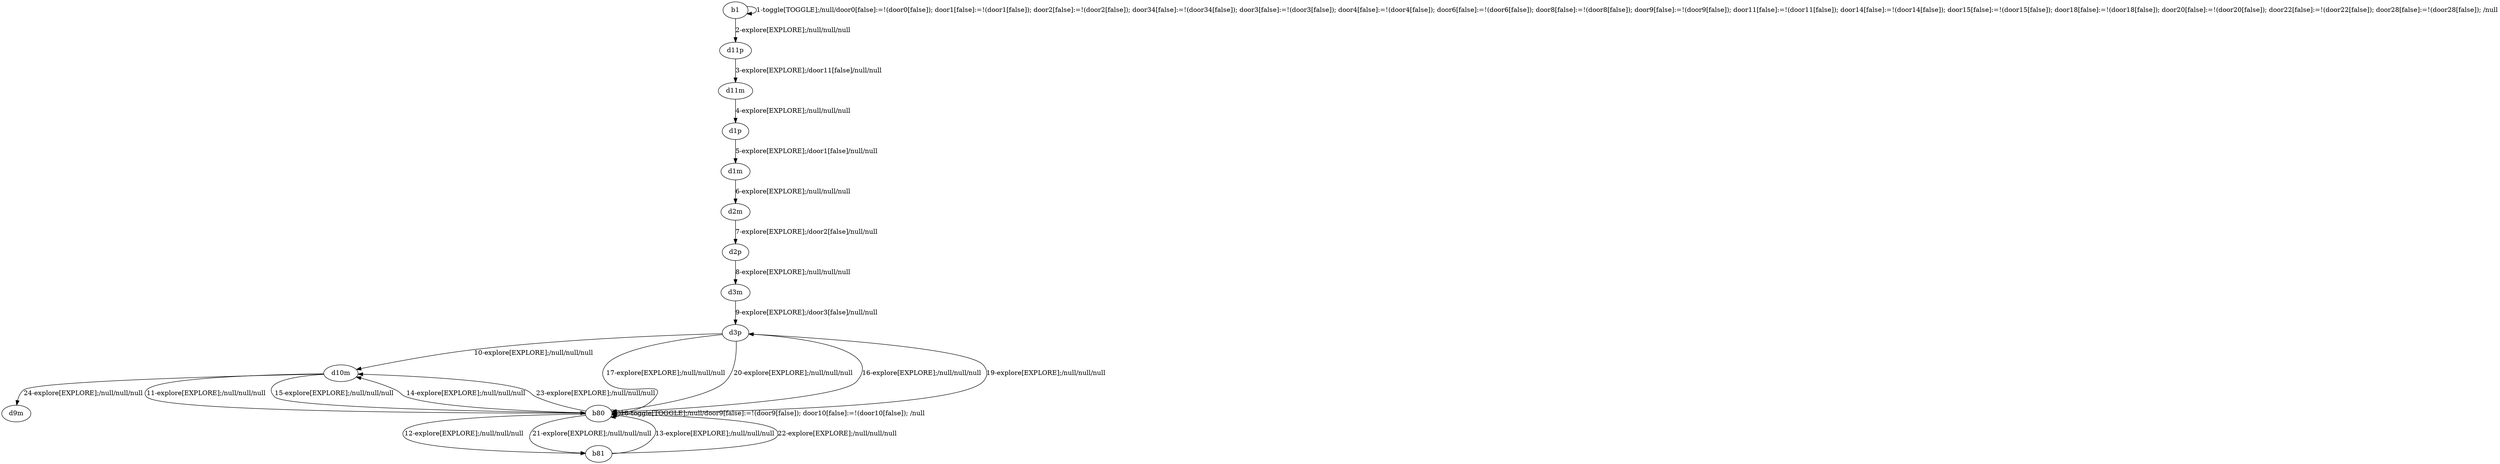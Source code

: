 # Total number of goals covered by this test: 2
# b80 --> b80
# b80 --> d3p

digraph g {
"b1" -> "b1" [label = "1-toggle[TOGGLE];/null/door0[false]:=!(door0[false]); door1[false]:=!(door1[false]); door2[false]:=!(door2[false]); door34[false]:=!(door34[false]); door3[false]:=!(door3[false]); door4[false]:=!(door4[false]); door6[false]:=!(door6[false]); door8[false]:=!(door8[false]); door9[false]:=!(door9[false]); door11[false]:=!(door11[false]); door14[false]:=!(door14[false]); door15[false]:=!(door15[false]); door18[false]:=!(door18[false]); door20[false]:=!(door20[false]); door22[false]:=!(door22[false]); door28[false]:=!(door28[false]); /null"];
"b1" -> "d11p" [label = "2-explore[EXPLORE];/null/null/null"];
"d11p" -> "d11m" [label = "3-explore[EXPLORE];/door11[false]/null/null"];
"d11m" -> "d1p" [label = "4-explore[EXPLORE];/null/null/null"];
"d1p" -> "d1m" [label = "5-explore[EXPLORE];/door1[false]/null/null"];
"d1m" -> "d2m" [label = "6-explore[EXPLORE];/null/null/null"];
"d2m" -> "d2p" [label = "7-explore[EXPLORE];/door2[false]/null/null"];
"d2p" -> "d3m" [label = "8-explore[EXPLORE];/null/null/null"];
"d3m" -> "d3p" [label = "9-explore[EXPLORE];/door3[false]/null/null"];
"d3p" -> "d10m" [label = "10-explore[EXPLORE];/null/null/null"];
"d10m" -> "b80" [label = "11-explore[EXPLORE];/null/null/null"];
"b80" -> "b81" [label = "12-explore[EXPLORE];/null/null/null"];
"b81" -> "b80" [label = "13-explore[EXPLORE];/null/null/null"];
"b80" -> "d10m" [label = "14-explore[EXPLORE];/null/null/null"];
"d10m" -> "b80" [label = "15-explore[EXPLORE];/null/null/null"];
"b80" -> "d3p" [label = "16-explore[EXPLORE];/null/null/null"];
"d3p" -> "b80" [label = "17-explore[EXPLORE];/null/null/null"];
"b80" -> "b80" [label = "18-toggle[TOGGLE];/null/door9[false]:=!(door9[false]); door10[false]:=!(door10[false]); /null"];
"b80" -> "d3p" [label = "19-explore[EXPLORE];/null/null/null"];
"d3p" -> "b80" [label = "20-explore[EXPLORE];/null/null/null"];
"b80" -> "b81" [label = "21-explore[EXPLORE];/null/null/null"];
"b81" -> "b80" [label = "22-explore[EXPLORE];/null/null/null"];
"b80" -> "d10m" [label = "23-explore[EXPLORE];/null/null/null"];
"d10m" -> "d9m" [label = "24-explore[EXPLORE];/null/null/null"];
}